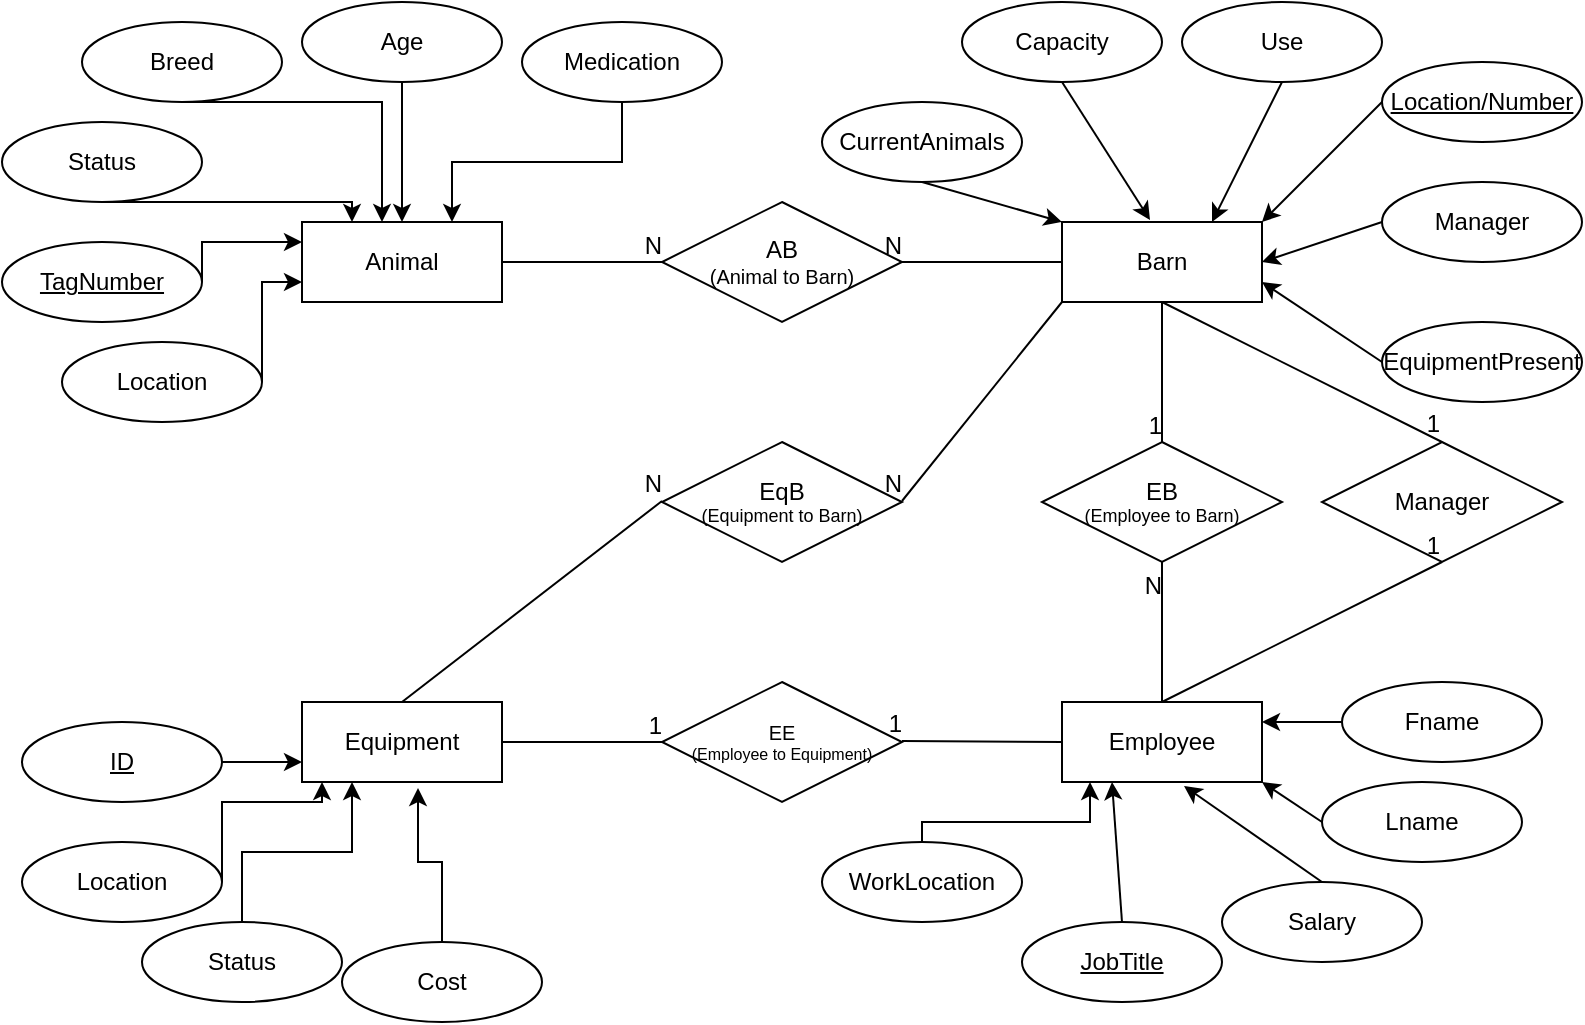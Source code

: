 <mxfile version="15.5.8" type="github">
  <diagram id="R2lEEEUBdFMjLlhIrx00" name="Page-1">
    <mxGraphModel dx="1038" dy="495" grid="1" gridSize="10" guides="1" tooltips="1" connect="1" arrows="1" fold="1" page="1" pageScale="1" pageWidth="850" pageHeight="1100" math="0" shadow="0" extFonts="Permanent Marker^https://fonts.googleapis.com/css?family=Permanent+Marker">
      <root>
        <mxCell id="0" />
        <mxCell id="1" parent="0" />
        <mxCell id="eXmscqqiGGVaxo4QSgg4-1" value="Animal" style="whiteSpace=wrap;html=1;align=center;" vertex="1" parent="1">
          <mxGeometry x="180" y="120" width="100" height="40" as="geometry" />
        </mxCell>
        <mxCell id="eXmscqqiGGVaxo4QSgg4-2" value="Barn" style="whiteSpace=wrap;html=1;align=center;" vertex="1" parent="1">
          <mxGeometry x="560" y="120" width="100" height="40" as="geometry" />
        </mxCell>
        <mxCell id="eXmscqqiGGVaxo4QSgg4-3" value="Employee" style="whiteSpace=wrap;html=1;align=center;" vertex="1" parent="1">
          <mxGeometry x="560" y="360" width="100" height="40" as="geometry" />
        </mxCell>
        <mxCell id="eXmscqqiGGVaxo4QSgg4-4" value="Equipment" style="whiteSpace=wrap;html=1;align=center;" vertex="1" parent="1">
          <mxGeometry x="180" y="360" width="100" height="40" as="geometry" />
        </mxCell>
        <mxCell id="eXmscqqiGGVaxo4QSgg4-35" style="edgeStyle=orthogonalEdgeStyle;rounded=0;orthogonalLoop=1;jettySize=auto;html=1;exitX=0.5;exitY=1;exitDx=0;exitDy=0;entryX=0.4;entryY=0;entryDx=0;entryDy=0;entryPerimeter=0;" edge="1" parent="1" source="eXmscqqiGGVaxo4QSgg4-6" target="eXmscqqiGGVaxo4QSgg4-1">
          <mxGeometry relative="1" as="geometry">
            <Array as="points">
              <mxPoint x="220" y="60" />
            </Array>
          </mxGeometry>
        </mxCell>
        <mxCell id="eXmscqqiGGVaxo4QSgg4-6" value="Breed" style="ellipse;whiteSpace=wrap;html=1;align=center;" vertex="1" parent="1">
          <mxGeometry x="70" y="20" width="100" height="40" as="geometry" />
        </mxCell>
        <mxCell id="eXmscqqiGGVaxo4QSgg4-37" style="edgeStyle=orthogonalEdgeStyle;rounded=0;orthogonalLoop=1;jettySize=auto;html=1;exitX=1;exitY=0.5;exitDx=0;exitDy=0;entryX=0;entryY=0.25;entryDx=0;entryDy=0;" edge="1" parent="1" source="eXmscqqiGGVaxo4QSgg4-8" target="eXmscqqiGGVaxo4QSgg4-1">
          <mxGeometry relative="1" as="geometry">
            <mxPoint x="170" y="130" as="targetPoint" />
            <Array as="points">
              <mxPoint x="130" y="130" />
            </Array>
          </mxGeometry>
        </mxCell>
        <mxCell id="eXmscqqiGGVaxo4QSgg4-8" value="TagNumber" style="ellipse;whiteSpace=wrap;html=1;align=center;fontStyle=4;" vertex="1" parent="1">
          <mxGeometry x="30" y="130" width="100" height="40" as="geometry" />
        </mxCell>
        <mxCell id="eXmscqqiGGVaxo4QSgg4-33" style="edgeStyle=orthogonalEdgeStyle;rounded=0;orthogonalLoop=1;jettySize=auto;html=1;exitX=0.5;exitY=1;exitDx=0;exitDy=0;entryX=0.5;entryY=0;entryDx=0;entryDy=0;" edge="1" parent="1" source="eXmscqqiGGVaxo4QSgg4-9" target="eXmscqqiGGVaxo4QSgg4-1">
          <mxGeometry relative="1" as="geometry" />
        </mxCell>
        <mxCell id="eXmscqqiGGVaxo4QSgg4-9" value="Age" style="ellipse;whiteSpace=wrap;html=1;align=center;" vertex="1" parent="1">
          <mxGeometry x="180" y="10" width="100" height="40" as="geometry" />
        </mxCell>
        <mxCell id="eXmscqqiGGVaxo4QSgg4-34" style="edgeStyle=orthogonalEdgeStyle;rounded=0;orthogonalLoop=1;jettySize=auto;html=1;exitX=0.5;exitY=1;exitDx=0;exitDy=0;entryX=0.75;entryY=0;entryDx=0;entryDy=0;" edge="1" parent="1" source="eXmscqqiGGVaxo4QSgg4-10" target="eXmscqqiGGVaxo4QSgg4-1">
          <mxGeometry relative="1" as="geometry" />
        </mxCell>
        <mxCell id="eXmscqqiGGVaxo4QSgg4-10" value="Medication" style="ellipse;whiteSpace=wrap;html=1;align=center;" vertex="1" parent="1">
          <mxGeometry x="290" y="20" width="100" height="40" as="geometry" />
        </mxCell>
        <mxCell id="eXmscqqiGGVaxo4QSgg4-36" style="edgeStyle=orthogonalEdgeStyle;rounded=0;orthogonalLoop=1;jettySize=auto;html=1;exitX=0.5;exitY=1;exitDx=0;exitDy=0;entryX=0.25;entryY=0;entryDx=0;entryDy=0;" edge="1" parent="1" source="eXmscqqiGGVaxo4QSgg4-11" target="eXmscqqiGGVaxo4QSgg4-1">
          <mxGeometry relative="1" as="geometry">
            <Array as="points">
              <mxPoint x="205" y="110" />
            </Array>
          </mxGeometry>
        </mxCell>
        <mxCell id="eXmscqqiGGVaxo4QSgg4-11" value="Status" style="ellipse;whiteSpace=wrap;html=1;align=center;" vertex="1" parent="1">
          <mxGeometry x="30" y="70" width="100" height="40" as="geometry" />
        </mxCell>
        <mxCell id="eXmscqqiGGVaxo4QSgg4-12" style="edgeStyle=orthogonalEdgeStyle;rounded=0;orthogonalLoop=1;jettySize=auto;html=1;exitX=0.5;exitY=1;exitDx=0;exitDy=0;" edge="1" parent="1" source="eXmscqqiGGVaxo4QSgg4-6" target="eXmscqqiGGVaxo4QSgg4-6">
          <mxGeometry relative="1" as="geometry" />
        </mxCell>
        <mxCell id="eXmscqqiGGVaxo4QSgg4-56" style="edgeStyle=none;rounded=0;orthogonalLoop=1;jettySize=auto;html=1;exitX=0.5;exitY=1;exitDx=0;exitDy=0;entryX=0.44;entryY=-0.025;entryDx=0;entryDy=0;entryPerimeter=0;" edge="1" parent="1" source="eXmscqqiGGVaxo4QSgg4-13" target="eXmscqqiGGVaxo4QSgg4-2">
          <mxGeometry relative="1" as="geometry" />
        </mxCell>
        <mxCell id="eXmscqqiGGVaxo4QSgg4-13" value="Capacity" style="ellipse;whiteSpace=wrap;html=1;align=center;" vertex="1" parent="1">
          <mxGeometry x="510" y="10" width="100" height="40" as="geometry" />
        </mxCell>
        <mxCell id="eXmscqqiGGVaxo4QSgg4-54" style="edgeStyle=none;rounded=0;orthogonalLoop=1;jettySize=auto;html=1;exitX=0;exitY=0.5;exitDx=0;exitDy=0;entryX=1;entryY=0;entryDx=0;entryDy=0;" edge="1" parent="1" source="eXmscqqiGGVaxo4QSgg4-14" target="eXmscqqiGGVaxo4QSgg4-2">
          <mxGeometry relative="1" as="geometry" />
        </mxCell>
        <mxCell id="eXmscqqiGGVaxo4QSgg4-14" value="Location/Number" style="ellipse;whiteSpace=wrap;html=1;align=center;fontStyle=4;" vertex="1" parent="1">
          <mxGeometry x="720" y="40" width="100" height="40" as="geometry" />
        </mxCell>
        <mxCell id="eXmscqqiGGVaxo4QSgg4-55" style="edgeStyle=none;rounded=0;orthogonalLoop=1;jettySize=auto;html=1;exitX=0.5;exitY=1;exitDx=0;exitDy=0;entryX=0.75;entryY=0;entryDx=0;entryDy=0;" edge="1" parent="1" source="eXmscqqiGGVaxo4QSgg4-15" target="eXmscqqiGGVaxo4QSgg4-2">
          <mxGeometry relative="1" as="geometry" />
        </mxCell>
        <mxCell id="eXmscqqiGGVaxo4QSgg4-15" value="Use" style="ellipse;whiteSpace=wrap;html=1;align=center;" vertex="1" parent="1">
          <mxGeometry x="620" y="10" width="100" height="40" as="geometry" />
        </mxCell>
        <mxCell id="eXmscqqiGGVaxo4QSgg4-53" style="edgeStyle=none;rounded=0;orthogonalLoop=1;jettySize=auto;html=1;exitX=0;exitY=0.5;exitDx=0;exitDy=0;entryX=1;entryY=0.5;entryDx=0;entryDy=0;" edge="1" parent="1" source="eXmscqqiGGVaxo4QSgg4-16" target="eXmscqqiGGVaxo4QSgg4-2">
          <mxGeometry relative="1" as="geometry" />
        </mxCell>
        <mxCell id="eXmscqqiGGVaxo4QSgg4-16" value="Manager" style="ellipse;whiteSpace=wrap;html=1;align=center;" vertex="1" parent="1">
          <mxGeometry x="720" y="100" width="100" height="40" as="geometry" />
        </mxCell>
        <mxCell id="eXmscqqiGGVaxo4QSgg4-50" style="edgeStyle=none;rounded=0;orthogonalLoop=1;jettySize=auto;html=1;exitX=0;exitY=0.5;exitDx=0;exitDy=0;entryX=1;entryY=1;entryDx=0;entryDy=0;" edge="1" parent="1" source="eXmscqqiGGVaxo4QSgg4-17" target="eXmscqqiGGVaxo4QSgg4-3">
          <mxGeometry relative="1" as="geometry" />
        </mxCell>
        <mxCell id="eXmscqqiGGVaxo4QSgg4-17" value="Lname" style="ellipse;whiteSpace=wrap;html=1;align=center;" vertex="1" parent="1">
          <mxGeometry x="690" y="400" width="100" height="40" as="geometry" />
        </mxCell>
        <mxCell id="eXmscqqiGGVaxo4QSgg4-51" style="edgeStyle=none;rounded=0;orthogonalLoop=1;jettySize=auto;html=1;exitX=0;exitY=0.5;exitDx=0;exitDy=0;entryX=1;entryY=0.25;entryDx=0;entryDy=0;" edge="1" parent="1" source="eXmscqqiGGVaxo4QSgg4-18" target="eXmscqqiGGVaxo4QSgg4-3">
          <mxGeometry relative="1" as="geometry" />
        </mxCell>
        <mxCell id="eXmscqqiGGVaxo4QSgg4-18" value="Fname" style="ellipse;whiteSpace=wrap;html=1;align=center;" vertex="1" parent="1">
          <mxGeometry x="700" y="350" width="100" height="40" as="geometry" />
        </mxCell>
        <mxCell id="eXmscqqiGGVaxo4QSgg4-49" style="edgeStyle=none;rounded=0;orthogonalLoop=1;jettySize=auto;html=1;exitX=0.5;exitY=0;exitDx=0;exitDy=0;entryX=0.61;entryY=1.05;entryDx=0;entryDy=0;entryPerimeter=0;" edge="1" parent="1" source="eXmscqqiGGVaxo4QSgg4-20" target="eXmscqqiGGVaxo4QSgg4-3">
          <mxGeometry relative="1" as="geometry" />
        </mxCell>
        <mxCell id="eXmscqqiGGVaxo4QSgg4-20" value="Salary" style="ellipse;whiteSpace=wrap;html=1;align=center;" vertex="1" parent="1">
          <mxGeometry x="640" y="450" width="100" height="40" as="geometry" />
        </mxCell>
        <mxCell id="eXmscqqiGGVaxo4QSgg4-48" style="edgeStyle=none;rounded=0;orthogonalLoop=1;jettySize=auto;html=1;exitX=0.5;exitY=0;exitDx=0;exitDy=0;entryX=0.25;entryY=1;entryDx=0;entryDy=0;" edge="1" parent="1" source="eXmscqqiGGVaxo4QSgg4-22" target="eXmscqqiGGVaxo4QSgg4-3">
          <mxGeometry relative="1" as="geometry" />
        </mxCell>
        <mxCell id="eXmscqqiGGVaxo4QSgg4-22" value="JobTitle" style="ellipse;whiteSpace=wrap;html=1;align=center;fontStyle=4;" vertex="1" parent="1">
          <mxGeometry x="540" y="470" width="100" height="40" as="geometry" />
        </mxCell>
        <mxCell id="eXmscqqiGGVaxo4QSgg4-40" style="edgeStyle=orthogonalEdgeStyle;rounded=0;orthogonalLoop=1;jettySize=auto;html=1;exitX=1;exitY=0.5;exitDx=0;exitDy=0;" edge="1" parent="1" source="eXmscqqiGGVaxo4QSgg4-24">
          <mxGeometry relative="1" as="geometry">
            <mxPoint x="190" y="400" as="targetPoint" />
            <Array as="points">
              <mxPoint x="140" y="410" />
              <mxPoint x="190" y="410" />
            </Array>
          </mxGeometry>
        </mxCell>
        <mxCell id="eXmscqqiGGVaxo4QSgg4-24" value="Location" style="ellipse;whiteSpace=wrap;html=1;align=center;" vertex="1" parent="1">
          <mxGeometry x="40" y="430" width="100" height="40" as="geometry" />
        </mxCell>
        <mxCell id="eXmscqqiGGVaxo4QSgg4-38" style="edgeStyle=orthogonalEdgeStyle;rounded=0;orthogonalLoop=1;jettySize=auto;html=1;exitX=1;exitY=0.5;exitDx=0;exitDy=0;entryX=0;entryY=0.75;entryDx=0;entryDy=0;" edge="1" parent="1" source="eXmscqqiGGVaxo4QSgg4-25" target="eXmscqqiGGVaxo4QSgg4-1">
          <mxGeometry relative="1" as="geometry">
            <Array as="points">
              <mxPoint x="160" y="150" />
            </Array>
          </mxGeometry>
        </mxCell>
        <mxCell id="eXmscqqiGGVaxo4QSgg4-25" value="Location " style="ellipse;whiteSpace=wrap;html=1;align=center;" vertex="1" parent="1">
          <mxGeometry x="60" y="180" width="100" height="40" as="geometry" />
        </mxCell>
        <mxCell id="eXmscqqiGGVaxo4QSgg4-44" style="edgeStyle=orthogonalEdgeStyle;rounded=0;orthogonalLoop=1;jettySize=auto;html=1;exitX=0.5;exitY=0;exitDx=0;exitDy=0;" edge="1" parent="1" source="eXmscqqiGGVaxo4QSgg4-26">
          <mxGeometry relative="1" as="geometry">
            <mxPoint x="574" y="400" as="targetPoint" />
            <Array as="points">
              <mxPoint x="490" y="420" />
              <mxPoint x="574" y="420" />
            </Array>
          </mxGeometry>
        </mxCell>
        <mxCell id="eXmscqqiGGVaxo4QSgg4-26" value="WorkLocation" style="ellipse;whiteSpace=wrap;html=1;align=center;" vertex="1" parent="1">
          <mxGeometry x="440" y="430" width="100" height="40" as="geometry" />
        </mxCell>
        <mxCell id="eXmscqqiGGVaxo4QSgg4-57" style="edgeStyle=none;rounded=0;orthogonalLoop=1;jettySize=auto;html=1;exitX=0.5;exitY=1;exitDx=0;exitDy=0;entryX=0;entryY=0;entryDx=0;entryDy=0;" edge="1" parent="1" source="eXmscqqiGGVaxo4QSgg4-27" target="eXmscqqiGGVaxo4QSgg4-2">
          <mxGeometry relative="1" as="geometry" />
        </mxCell>
        <mxCell id="eXmscqqiGGVaxo4QSgg4-27" value="CurrentAnimals" style="ellipse;whiteSpace=wrap;html=1;align=center;" vertex="1" parent="1">
          <mxGeometry x="440" y="60" width="100" height="40" as="geometry" />
        </mxCell>
        <mxCell id="eXmscqqiGGVaxo4QSgg4-52" style="edgeStyle=none;rounded=0;orthogonalLoop=1;jettySize=auto;html=1;exitX=0;exitY=0.5;exitDx=0;exitDy=0;entryX=1;entryY=0.75;entryDx=0;entryDy=0;" edge="1" parent="1" source="eXmscqqiGGVaxo4QSgg4-28" target="eXmscqqiGGVaxo4QSgg4-2">
          <mxGeometry relative="1" as="geometry" />
        </mxCell>
        <mxCell id="eXmscqqiGGVaxo4QSgg4-28" value="EquipmentPresent" style="ellipse;whiteSpace=wrap;html=1;align=center;" vertex="1" parent="1">
          <mxGeometry x="720" y="170" width="100" height="40" as="geometry" />
        </mxCell>
        <mxCell id="eXmscqqiGGVaxo4QSgg4-41" style="edgeStyle=orthogonalEdgeStyle;rounded=0;orthogonalLoop=1;jettySize=auto;html=1;exitX=0.5;exitY=0;exitDx=0;exitDy=0;entryX=0.25;entryY=1;entryDx=0;entryDy=0;" edge="1" parent="1" source="eXmscqqiGGVaxo4QSgg4-29" target="eXmscqqiGGVaxo4QSgg4-4">
          <mxGeometry relative="1" as="geometry" />
        </mxCell>
        <mxCell id="eXmscqqiGGVaxo4QSgg4-29" value="Status" style="ellipse;whiteSpace=wrap;html=1;align=center;" vertex="1" parent="1">
          <mxGeometry x="100" y="470" width="100" height="40" as="geometry" />
        </mxCell>
        <mxCell id="eXmscqqiGGVaxo4QSgg4-42" style="edgeStyle=orthogonalEdgeStyle;rounded=0;orthogonalLoop=1;jettySize=auto;html=1;exitX=0.5;exitY=0;exitDx=0;exitDy=0;entryX=0.58;entryY=1.075;entryDx=0;entryDy=0;entryPerimeter=0;" edge="1" parent="1" source="eXmscqqiGGVaxo4QSgg4-30" target="eXmscqqiGGVaxo4QSgg4-4">
          <mxGeometry relative="1" as="geometry" />
        </mxCell>
        <mxCell id="eXmscqqiGGVaxo4QSgg4-30" value="Cost" style="ellipse;whiteSpace=wrap;html=1;align=center;" vertex="1" parent="1">
          <mxGeometry x="200" y="480" width="100" height="40" as="geometry" />
        </mxCell>
        <mxCell id="eXmscqqiGGVaxo4QSgg4-39" style="edgeStyle=orthogonalEdgeStyle;rounded=0;orthogonalLoop=1;jettySize=auto;html=1;exitX=1;exitY=0.5;exitDx=0;exitDy=0;entryX=0;entryY=0.75;entryDx=0;entryDy=0;" edge="1" parent="1" source="eXmscqqiGGVaxo4QSgg4-31" target="eXmscqqiGGVaxo4QSgg4-4">
          <mxGeometry relative="1" as="geometry" />
        </mxCell>
        <mxCell id="eXmscqqiGGVaxo4QSgg4-31" value="ID" style="ellipse;whiteSpace=wrap;html=1;align=center;fontStyle=4;" vertex="1" parent="1">
          <mxGeometry x="40" y="370" width="100" height="40" as="geometry" />
        </mxCell>
        <mxCell id="eXmscqqiGGVaxo4QSgg4-58" value="&lt;div&gt;AB&lt;/div&gt;&lt;div style=&quot;font-size: 10px&quot;&gt;(Animal to Barn)&lt;br&gt;&lt;/div&gt;" style="shape=rhombus;perimeter=rhombusPerimeter;whiteSpace=wrap;html=1;align=center;" vertex="1" parent="1">
          <mxGeometry x="360" y="110" width="120" height="60" as="geometry" />
        </mxCell>
        <mxCell id="eXmscqqiGGVaxo4QSgg4-59" value="" style="endArrow=none;html=1;rounded=0;fontSize=10;" edge="1" parent="1">
          <mxGeometry relative="1" as="geometry">
            <mxPoint x="280" y="140" as="sourcePoint" />
            <mxPoint x="360" y="140" as="targetPoint" />
          </mxGeometry>
        </mxCell>
        <mxCell id="eXmscqqiGGVaxo4QSgg4-60" value="&lt;font style=&quot;font-size: 12px&quot;&gt;N&lt;/font&gt;" style="resizable=0;html=1;align=right;verticalAlign=bottom;fontSize=10;" connectable="0" vertex="1" parent="eXmscqqiGGVaxo4QSgg4-59">
          <mxGeometry x="1" relative="1" as="geometry" />
        </mxCell>
        <mxCell id="eXmscqqiGGVaxo4QSgg4-61" value="&lt;div&gt;EE&lt;/div&gt;&lt;div style=&quot;font-size: 8px&quot;&gt;(Employee to Equipment)&lt;br&gt;&lt;/div&gt;" style="shape=rhombus;perimeter=rhombusPerimeter;whiteSpace=wrap;html=1;align=center;fontSize=10;" vertex="1" parent="1">
          <mxGeometry x="360" y="350" width="120" height="60" as="geometry" />
        </mxCell>
        <mxCell id="eXmscqqiGGVaxo4QSgg4-62" value="&lt;div style=&quot;font-size: 12px&quot;&gt;EB&lt;/div&gt;&lt;div style=&quot;font-size: 9px&quot;&gt;(Employee to Barn)&lt;br&gt;&lt;/div&gt;" style="shape=rhombus;perimeter=rhombusPerimeter;whiteSpace=wrap;html=1;align=center;fontSize=10;" vertex="1" parent="1">
          <mxGeometry x="550" y="230" width="120" height="60" as="geometry" />
        </mxCell>
        <mxCell id="eXmscqqiGGVaxo4QSgg4-63" value="" style="endArrow=none;html=1;rounded=0;fontSize=8;exitX=0;exitY=0.5;exitDx=0;exitDy=0;" edge="1" parent="1" source="eXmscqqiGGVaxo4QSgg4-2">
          <mxGeometry relative="1" as="geometry">
            <mxPoint x="570" y="140" as="sourcePoint" />
            <mxPoint x="480" y="140" as="targetPoint" />
          </mxGeometry>
        </mxCell>
        <mxCell id="eXmscqqiGGVaxo4QSgg4-64" value="N" style="resizable=0;html=1;align=right;verticalAlign=bottom;fontSize=12;" connectable="0" vertex="1" parent="eXmscqqiGGVaxo4QSgg4-63">
          <mxGeometry x="1" relative="1" as="geometry" />
        </mxCell>
        <mxCell id="eXmscqqiGGVaxo4QSgg4-65" value="&lt;div&gt;&lt;font style=&quot;font-size: 12px&quot;&gt;EqB&lt;/font&gt;&lt;/div&gt;&lt;div style=&quot;font-size: 9px&quot;&gt;(Equipment to Barn)&lt;br&gt;&lt;/div&gt;" style="shape=rhombus;perimeter=rhombusPerimeter;whiteSpace=wrap;html=1;align=center;fontSize=10;" vertex="1" parent="1">
          <mxGeometry x="360" y="230" width="120" height="60" as="geometry" />
        </mxCell>
        <mxCell id="eXmscqqiGGVaxo4QSgg4-66" value="" style="endArrow=none;html=1;rounded=0;fontSize=12;exitX=0.5;exitY=0;exitDx=0;exitDy=0;" edge="1" parent="1" source="eXmscqqiGGVaxo4QSgg4-4">
          <mxGeometry relative="1" as="geometry">
            <mxPoint x="200" y="259.5" as="sourcePoint" />
            <mxPoint x="360" y="259.5" as="targetPoint" />
          </mxGeometry>
        </mxCell>
        <mxCell id="eXmscqqiGGVaxo4QSgg4-67" value="N" style="resizable=0;html=1;align=right;verticalAlign=bottom;fontSize=12;" connectable="0" vertex="1" parent="eXmscqqiGGVaxo4QSgg4-66">
          <mxGeometry x="1" relative="1" as="geometry" />
        </mxCell>
        <mxCell id="eXmscqqiGGVaxo4QSgg4-68" value="" style="endArrow=none;html=1;rounded=0;fontSize=12;exitX=0;exitY=1;exitDx=0;exitDy=0;" edge="1" parent="1" source="eXmscqqiGGVaxo4QSgg4-2">
          <mxGeometry relative="1" as="geometry">
            <mxPoint x="560" y="140" as="sourcePoint" />
            <mxPoint x="480" y="259.5" as="targetPoint" />
          </mxGeometry>
        </mxCell>
        <mxCell id="eXmscqqiGGVaxo4QSgg4-69" value="N" style="resizable=0;html=1;align=right;verticalAlign=bottom;fontSize=12;" connectable="0" vertex="1" parent="eXmscqqiGGVaxo4QSgg4-68">
          <mxGeometry x="1" relative="1" as="geometry" />
        </mxCell>
        <mxCell id="eXmscqqiGGVaxo4QSgg4-70" value="" style="endArrow=none;html=1;rounded=0;fontSize=12;" edge="1" parent="1">
          <mxGeometry relative="1" as="geometry">
            <mxPoint x="560" y="380" as="sourcePoint" />
            <mxPoint x="480" y="379.5" as="targetPoint" />
          </mxGeometry>
        </mxCell>
        <mxCell id="eXmscqqiGGVaxo4QSgg4-71" value="1" style="resizable=0;html=1;align=right;verticalAlign=bottom;fontSize=12;" connectable="0" vertex="1" parent="eXmscqqiGGVaxo4QSgg4-70">
          <mxGeometry x="1" relative="1" as="geometry" />
        </mxCell>
        <mxCell id="eXmscqqiGGVaxo4QSgg4-74" value="" style="endArrow=none;html=1;rounded=0;fontSize=12;entryX=0;entryY=0.5;entryDx=0;entryDy=0;" edge="1" parent="1" target="eXmscqqiGGVaxo4QSgg4-61">
          <mxGeometry relative="1" as="geometry">
            <mxPoint x="280" y="380" as="sourcePoint" />
            <mxPoint x="440" y="380" as="targetPoint" />
          </mxGeometry>
        </mxCell>
        <mxCell id="eXmscqqiGGVaxo4QSgg4-75" value="1" style="resizable=0;html=1;align=right;verticalAlign=bottom;fontSize=12;" connectable="0" vertex="1" parent="eXmscqqiGGVaxo4QSgg4-74">
          <mxGeometry x="1" relative="1" as="geometry" />
        </mxCell>
        <mxCell id="eXmscqqiGGVaxo4QSgg4-82" value="" style="endArrow=none;html=1;rounded=0;fontSize=12;exitX=0.5;exitY=1;exitDx=0;exitDy=0;" edge="1" parent="1" source="eXmscqqiGGVaxo4QSgg4-2">
          <mxGeometry relative="1" as="geometry">
            <mxPoint x="450" y="230" as="sourcePoint" />
            <mxPoint x="610" y="230" as="targetPoint" />
          </mxGeometry>
        </mxCell>
        <mxCell id="eXmscqqiGGVaxo4QSgg4-83" value="1" style="resizable=0;html=1;align=right;verticalAlign=bottom;fontSize=12;" connectable="0" vertex="1" parent="eXmscqqiGGVaxo4QSgg4-82">
          <mxGeometry x="1" relative="1" as="geometry" />
        </mxCell>
        <mxCell id="eXmscqqiGGVaxo4QSgg4-84" value="" style="endArrow=none;html=1;rounded=0;fontSize=12;entryX=0.5;entryY=1;entryDx=0;entryDy=0;" edge="1" parent="1" target="eXmscqqiGGVaxo4QSgg4-62">
          <mxGeometry relative="1" as="geometry">
            <mxPoint x="610" y="360" as="sourcePoint" />
            <mxPoint x="770" y="360" as="targetPoint" />
          </mxGeometry>
        </mxCell>
        <mxCell id="eXmscqqiGGVaxo4QSgg4-85" value="N" style="resizable=0;html=1;align=right;verticalAlign=bottom;fontSize=12;" connectable="0" vertex="1" parent="eXmscqqiGGVaxo4QSgg4-84">
          <mxGeometry x="1" relative="1" as="geometry">
            <mxPoint y="20" as="offset" />
          </mxGeometry>
        </mxCell>
        <mxCell id="eXmscqqiGGVaxo4QSgg4-86" value="Manager" style="shape=rhombus;perimeter=rhombusPerimeter;whiteSpace=wrap;html=1;align=center;fontSize=12;" vertex="1" parent="1">
          <mxGeometry x="690" y="230" width="120" height="60" as="geometry" />
        </mxCell>
        <mxCell id="eXmscqqiGGVaxo4QSgg4-87" value="" style="endArrow=none;html=1;rounded=0;fontSize=12;entryX=0.5;entryY=1;entryDx=0;entryDy=0;" edge="1" parent="1" target="eXmscqqiGGVaxo4QSgg4-86">
          <mxGeometry relative="1" as="geometry">
            <mxPoint x="610" y="360" as="sourcePoint" />
            <mxPoint x="770" y="360" as="targetPoint" />
          </mxGeometry>
        </mxCell>
        <mxCell id="eXmscqqiGGVaxo4QSgg4-88" value="1" style="resizable=0;html=1;align=right;verticalAlign=bottom;fontSize=12;" connectable="0" vertex="1" parent="eXmscqqiGGVaxo4QSgg4-87">
          <mxGeometry x="1" relative="1" as="geometry" />
        </mxCell>
        <mxCell id="eXmscqqiGGVaxo4QSgg4-89" value="" style="endArrow=none;html=1;rounded=0;fontSize=12;entryX=0.5;entryY=0;entryDx=0;entryDy=0;" edge="1" parent="1" target="eXmscqqiGGVaxo4QSgg4-86">
          <mxGeometry relative="1" as="geometry">
            <mxPoint x="610" y="160" as="sourcePoint" />
            <mxPoint x="770" y="160" as="targetPoint" />
          </mxGeometry>
        </mxCell>
        <mxCell id="eXmscqqiGGVaxo4QSgg4-90" value="1" style="resizable=0;html=1;align=right;verticalAlign=bottom;fontSize=12;" connectable="0" vertex="1" parent="eXmscqqiGGVaxo4QSgg4-89">
          <mxGeometry x="1" relative="1" as="geometry" />
        </mxCell>
      </root>
    </mxGraphModel>
  </diagram>
</mxfile>
